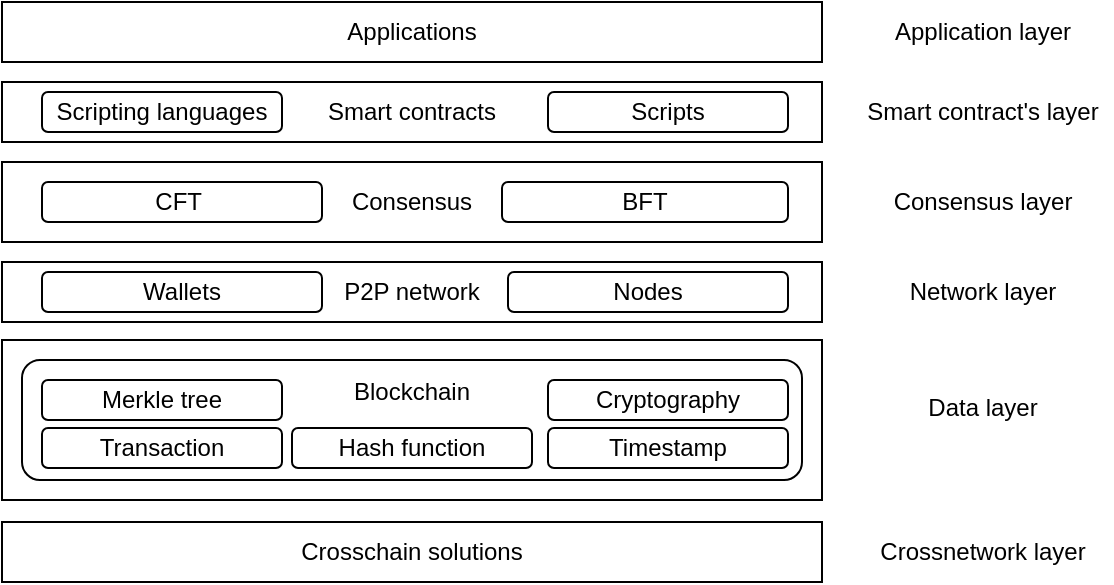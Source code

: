 <mxfile>
    <diagram id="E1flaX94Ex0s4DE8mbio" name="Page-1">
        <mxGraphModel dx="417" dy="527" grid="1" gridSize="10" guides="1" tooltips="1" connect="1" arrows="1" fold="1" page="1" pageScale="1" pageWidth="827" pageHeight="1169" math="0" shadow="0">
            <root>
                <mxCell id="0"/>
                <mxCell id="1" parent="0"/>
                <mxCell id="2" value="" style="rounded=0;whiteSpace=wrap;html=1;" vertex="1" parent="1">
                    <mxGeometry x="160" y="259" width="410" height="80" as="geometry"/>
                </mxCell>
                <mxCell id="4" value="Blockchain&lt;br&gt;&lt;br&gt;&lt;br&gt;" style="rounded=1;whiteSpace=wrap;html=1;" vertex="1" parent="1">
                    <mxGeometry x="170" y="269" width="390" height="60" as="geometry"/>
                </mxCell>
                <mxCell id="5" value="Merkle tree" style="rounded=1;whiteSpace=wrap;html=1;" vertex="1" parent="1">
                    <mxGeometry x="180" y="279" width="120" height="20" as="geometry"/>
                </mxCell>
                <mxCell id="6" value="Transaction" style="rounded=1;whiteSpace=wrap;html=1;" vertex="1" parent="1">
                    <mxGeometry x="180" y="303" width="120" height="20" as="geometry"/>
                </mxCell>
                <mxCell id="7" value="Hash function" style="rounded=1;whiteSpace=wrap;html=1;" vertex="1" parent="1">
                    <mxGeometry x="305" y="303" width="120" height="20" as="geometry"/>
                </mxCell>
                <mxCell id="8" value="Cryptography" style="rounded=1;whiteSpace=wrap;html=1;" vertex="1" parent="1">
                    <mxGeometry x="433" y="279" width="120" height="20" as="geometry"/>
                </mxCell>
                <mxCell id="9" value="Timestamp" style="rounded=1;whiteSpace=wrap;html=1;" vertex="1" parent="1">
                    <mxGeometry x="433" y="303" width="120" height="20" as="geometry"/>
                </mxCell>
                <mxCell id="10" value="P2P network" style="rounded=0;whiteSpace=wrap;html=1;" vertex="1" parent="1">
                    <mxGeometry x="160" y="220" width="410" height="30" as="geometry"/>
                </mxCell>
                <mxCell id="11" value="Consensus" style="rounded=0;whiteSpace=wrap;html=1;" vertex="1" parent="1">
                    <mxGeometry x="160" y="170" width="410" height="40" as="geometry"/>
                </mxCell>
                <mxCell id="12" value="CFT&amp;nbsp;" style="rounded=1;whiteSpace=wrap;html=1;" vertex="1" parent="1">
                    <mxGeometry x="180" y="180" width="140" height="20" as="geometry"/>
                </mxCell>
                <mxCell id="13" value="BFT" style="rounded=1;whiteSpace=wrap;html=1;" vertex="1" parent="1">
                    <mxGeometry x="410" y="180" width="143" height="20" as="geometry"/>
                </mxCell>
                <mxCell id="14" value="Smart contracts" style="rounded=0;whiteSpace=wrap;html=1;" vertex="1" parent="1">
                    <mxGeometry x="160" y="130" width="410" height="30" as="geometry"/>
                </mxCell>
                <mxCell id="16" value="Applications" style="rounded=0;whiteSpace=wrap;html=1;" vertex="1" parent="1">
                    <mxGeometry x="160" y="90" width="410" height="30" as="geometry"/>
                </mxCell>
                <mxCell id="17" value="Wallets" style="rounded=1;whiteSpace=wrap;html=1;" vertex="1" parent="1">
                    <mxGeometry x="180" y="225" width="140" height="20" as="geometry"/>
                </mxCell>
                <mxCell id="18" value="Nodes" style="rounded=1;whiteSpace=wrap;html=1;" vertex="1" parent="1">
                    <mxGeometry x="413" y="225" width="140" height="20" as="geometry"/>
                </mxCell>
                <mxCell id="19" value="Scripting languages" style="rounded=1;whiteSpace=wrap;html=1;" vertex="1" parent="1">
                    <mxGeometry x="180" y="135" width="120" height="20" as="geometry"/>
                </mxCell>
                <mxCell id="20" value="Scripts" style="rounded=1;whiteSpace=wrap;html=1;" vertex="1" parent="1">
                    <mxGeometry x="433" y="135" width="120" height="20" as="geometry"/>
                </mxCell>
                <mxCell id="21" value="Crosschain solutions" style="rounded=0;whiteSpace=wrap;html=1;" vertex="1" parent="1">
                    <mxGeometry x="160" y="350" width="410" height="30" as="geometry"/>
                </mxCell>
                <mxCell id="23" value="Application layer" style="text;html=1;align=center;verticalAlign=middle;resizable=0;points=[];autosize=1;strokeColor=none;fillColor=none;" vertex="1" parent="1">
                    <mxGeometry x="600" y="95" width="100" height="20" as="geometry"/>
                </mxCell>
                <mxCell id="24" value="Smart contract's layer" style="text;html=1;align=center;verticalAlign=middle;resizable=0;points=[];autosize=1;strokeColor=none;fillColor=none;" vertex="1" parent="1">
                    <mxGeometry x="585" y="135" width="130" height="20" as="geometry"/>
                </mxCell>
                <mxCell id="25" value="Consensus layer" style="text;html=1;align=center;verticalAlign=middle;resizable=0;points=[];autosize=1;strokeColor=none;fillColor=none;" vertex="1" parent="1">
                    <mxGeometry x="595" y="180" width="110" height="20" as="geometry"/>
                </mxCell>
                <mxCell id="26" value="Network layer" style="text;html=1;align=center;verticalAlign=middle;resizable=0;points=[];autosize=1;strokeColor=none;fillColor=none;" vertex="1" parent="1">
                    <mxGeometry x="605" y="225" width="90" height="20" as="geometry"/>
                </mxCell>
                <mxCell id="27" value="Data layer" style="text;html=1;align=center;verticalAlign=middle;resizable=0;points=[];autosize=1;strokeColor=none;fillColor=none;" vertex="1" parent="1">
                    <mxGeometry x="615" y="283" width="70" height="20" as="geometry"/>
                </mxCell>
                <mxCell id="28" value="Crossnetwork layer" style="text;html=1;align=center;verticalAlign=middle;resizable=0;points=[];autosize=1;strokeColor=none;fillColor=none;" vertex="1" parent="1">
                    <mxGeometry x="590" y="355" width="120" height="20" as="geometry"/>
                </mxCell>
            </root>
        </mxGraphModel>
    </diagram>
</mxfile>